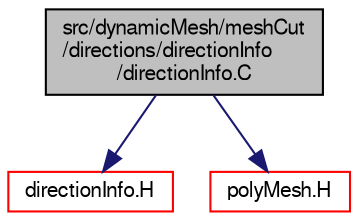 digraph "src/dynamicMesh/meshCut/directions/directionInfo/directionInfo.C"
{
  bgcolor="transparent";
  edge [fontname="FreeSans",fontsize="10",labelfontname="FreeSans",labelfontsize="10"];
  node [fontname="FreeSans",fontsize="10",shape=record];
  Node0 [label="src/dynamicMesh/meshCut\l/directions/directionInfo\l/directionInfo.C",height=0.2,width=0.4,color="black", fillcolor="grey75", style="filled", fontcolor="black"];
  Node0 -> Node1 [color="midnightblue",fontsize="10",style="solid",fontname="FreeSans"];
  Node1 [label="directionInfo.H",height=0.2,width=0.4,color="red",URL="$a00482.html"];
  Node0 -> Node69 [color="midnightblue",fontsize="10",style="solid",fontname="FreeSans"];
  Node69 [label="polyMesh.H",height=0.2,width=0.4,color="red",URL="$a11630.html"];
}
